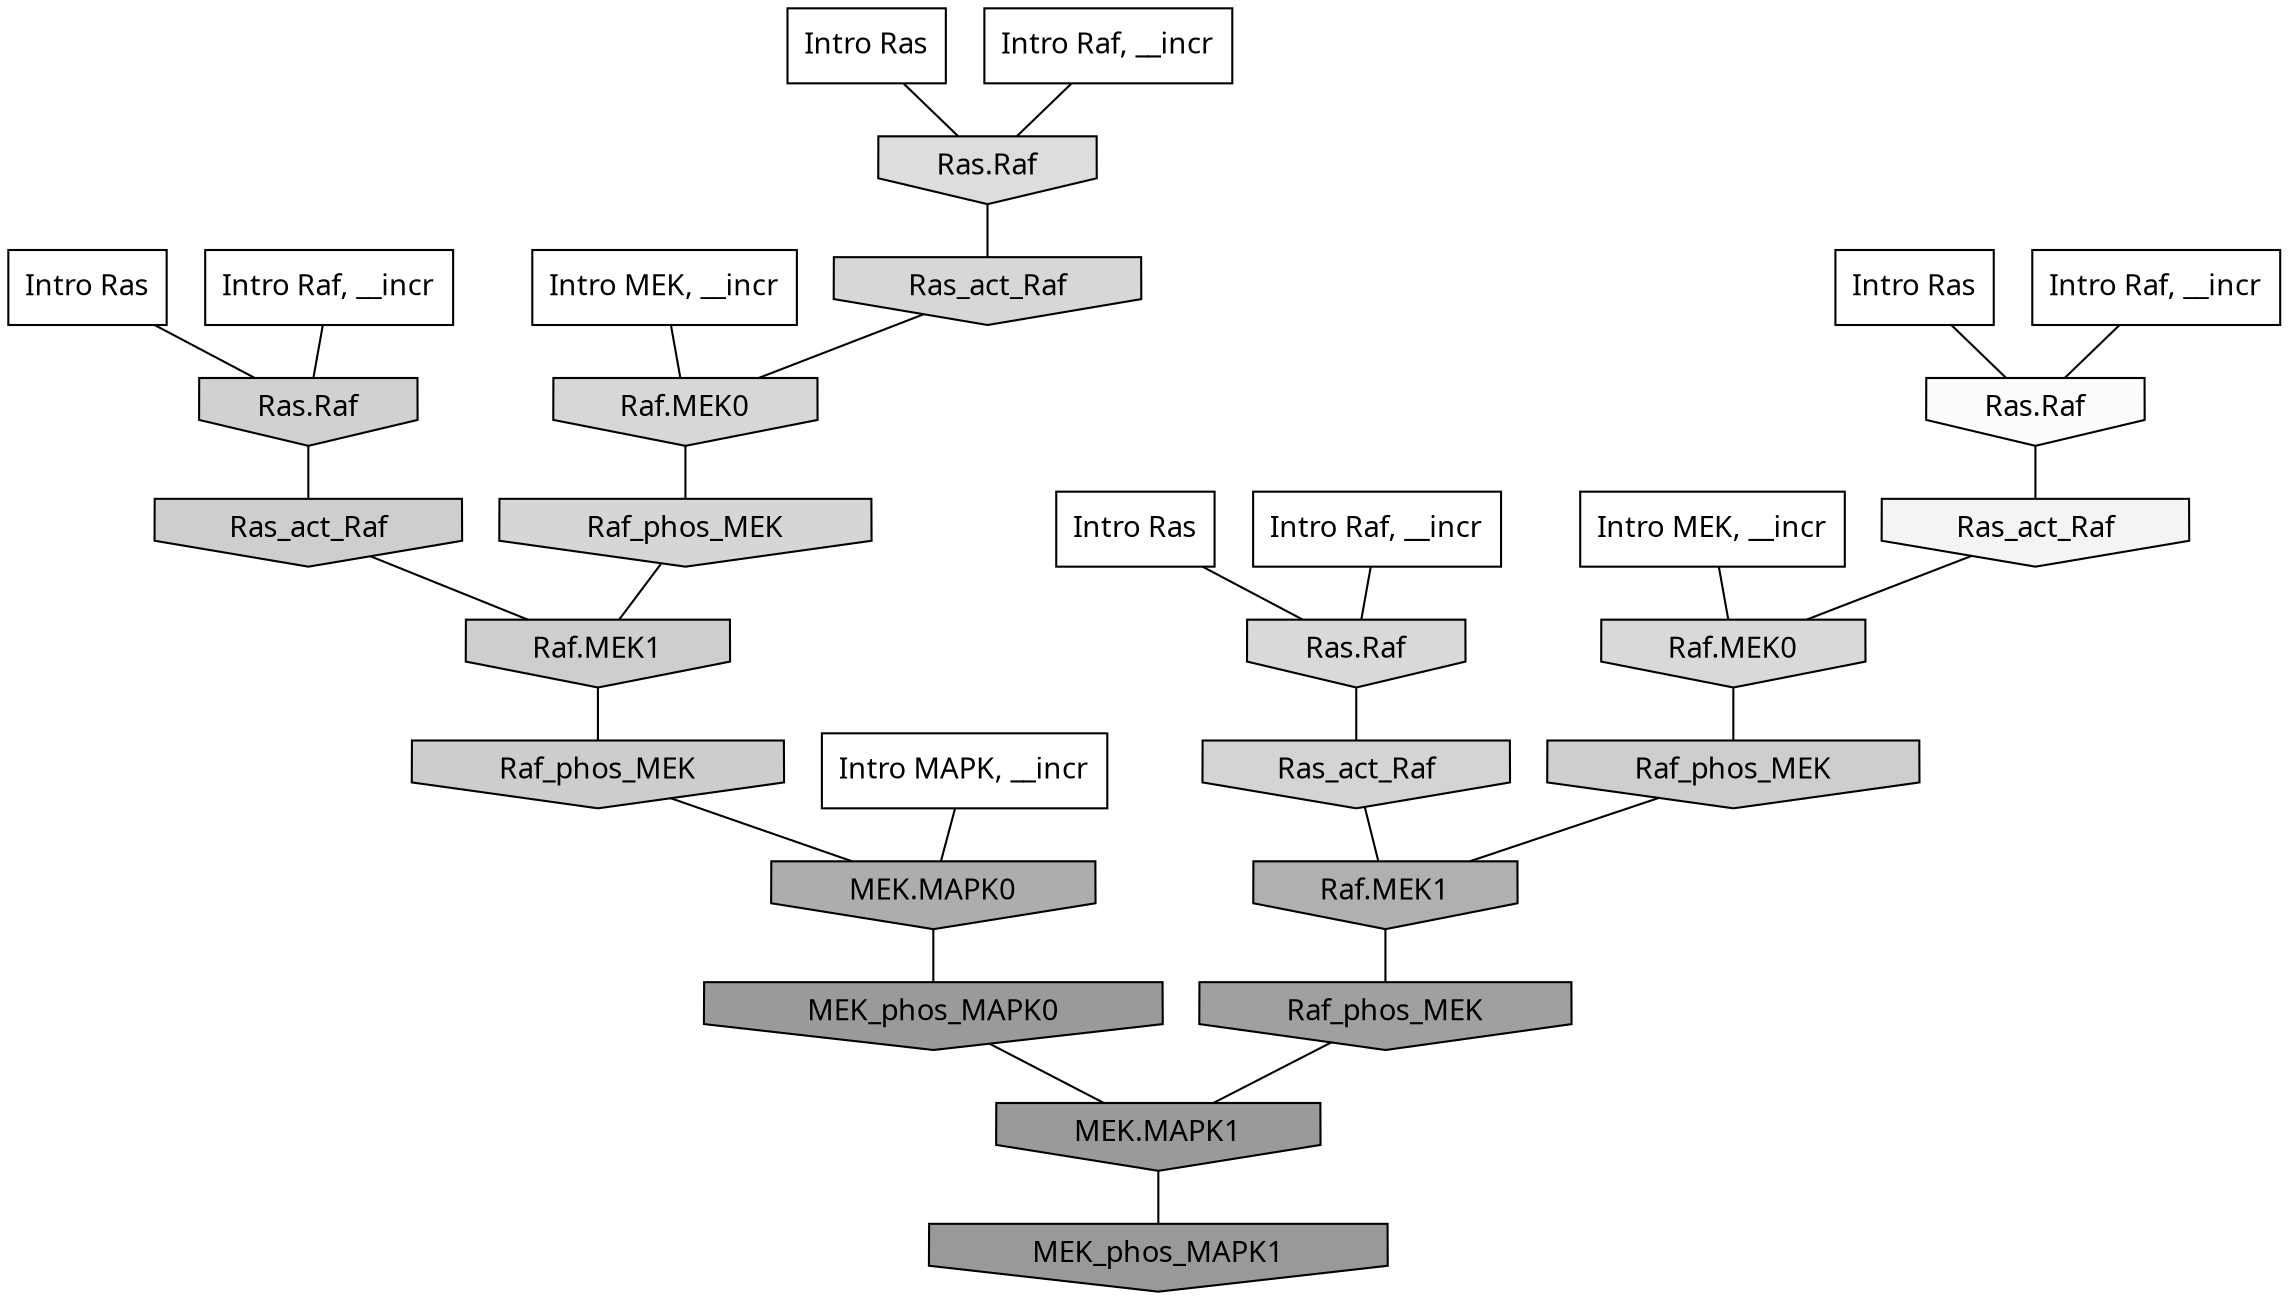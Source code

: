 digraph G{
  rankdir="TB";
  ranksep=0.30;
  node [fontname="CMU Serif"];
  edge [fontname="CMU Serif"];
  
  4 [label="Intro Ras", shape=rectangle, style=filled, fillcolor="0.000 0.000 1.000"]
  
  52 [label="Intro Ras", shape=rectangle, style=filled, fillcolor="0.000 0.000 1.000"]
  
  78 [label="Intro Ras", shape=rectangle, style=filled, fillcolor="0.000 0.000 1.000"]
  
  93 [label="Intro Ras", shape=rectangle, style=filled, fillcolor="0.000 0.000 1.000"]
  
  129 [label="Intro Raf, __incr", shape=rectangle, style=filled, fillcolor="0.000 0.000 1.000"]
  
  264 [label="Intro Raf, __incr", shape=rectangle, style=filled, fillcolor="0.000 0.000 1.000"]
  
  671 [label="Intro Raf, __incr", shape=rectangle, style=filled, fillcolor="0.000 0.000 1.000"]
  
  770 [label="Intro Raf, __incr", shape=rectangle, style=filled, fillcolor="0.000 0.000 1.000"]
  
  1266 [label="Intro MEK, __incr", shape=rectangle, style=filled, fillcolor="0.000 0.000 1.000"]
  
  1525 [label="Intro MEK, __incr", shape=rectangle, style=filled, fillcolor="0.000 0.000 1.000"]
  
  3047 [label="Intro MAPK, __incr", shape=rectangle, style=filled, fillcolor="0.000 0.000 1.000"]
  
  3411 [label="Ras.Raf", shape=invhouse, style=filled, fillcolor="0.000 0.000 0.986"]
  
  3605 [label="Ras_act_Raf", shape=invhouse, style=filled, fillcolor="0.000 0.000 0.957"]
  
  4921 [label="Ras.Raf", shape=invhouse, style=filled, fillcolor="0.000 0.000 0.867"]
  
  5186 [label="Ras.Raf", shape=invhouse, style=filled, fillcolor="0.000 0.000 0.851"]
  
  5198 [label="Raf.MEK0", shape=invhouse, style=filled, fillcolor="0.000 0.000 0.849"]
  
  5338 [label="Ras_act_Raf", shape=invhouse, style=filled, fillcolor="0.000 0.000 0.843"]
  
  5340 [label="Raf.MEK0", shape=invhouse, style=filled, fillcolor="0.000 0.000 0.843"]
  
  5437 [label="Raf_phos_MEK", shape=invhouse, style=filled, fillcolor="0.000 0.000 0.838"]
  
  5538 [label="Ras_act_Raf", shape=invhouse, style=filled, fillcolor="0.000 0.000 0.831"]
  
  5787 [label="Ras.Raf", shape=invhouse, style=filled, fillcolor="0.000 0.000 0.818"]
  
  5982 [label="Raf_phos_MEK", shape=invhouse, style=filled, fillcolor="0.000 0.000 0.808"]
  
  6018 [label="Ras_act_Raf", shape=invhouse, style=filled, fillcolor="0.000 0.000 0.805"]
  
  6025 [label="Raf.MEK1", shape=invhouse, style=filled, fillcolor="0.000 0.000 0.805"]
  
  6093 [label="Raf_phos_MEK", shape=invhouse, style=filled, fillcolor="0.000 0.000 0.801"]
  
  9710 [label="Raf.MEK1", shape=invhouse, style=filled, fillcolor="0.000 0.000 0.689"]
  
  10257 [label="MEK.MAPK0", shape=invhouse, style=filled, fillcolor="0.000 0.000 0.677"]
  
  12969 [label="Raf_phos_MEK", shape=invhouse, style=filled, fillcolor="0.000 0.000 0.628"]
  
  14655 [label="MEK_phos_MAPK0", shape=invhouse, style=filled, fillcolor="0.000 0.000 0.604"]
  
  14693 [label="MEK.MAPK1", shape=invhouse, style=filled, fillcolor="0.000 0.000 0.604"]
  
  14968 [label="MEK_phos_MAPK1", shape=invhouse, style=filled, fillcolor="0.000 0.000 0.600"]
  
  
  14693 -> 14968 [dir=none, color="0.000 0.000 0.000"] 
  14655 -> 14693 [dir=none, color="0.000 0.000 0.000"] 
  12969 -> 14693 [dir=none, color="0.000 0.000 0.000"] 
  10257 -> 14655 [dir=none, color="0.000 0.000 0.000"] 
  9710 -> 12969 [dir=none, color="0.000 0.000 0.000"] 
  6093 -> 10257 [dir=none, color="0.000 0.000 0.000"] 
  6025 -> 6093 [dir=none, color="0.000 0.000 0.000"] 
  6018 -> 6025 [dir=none, color="0.000 0.000 0.000"] 
  5982 -> 9710 [dir=none, color="0.000 0.000 0.000"] 
  5787 -> 6018 [dir=none, color="0.000 0.000 0.000"] 
  5538 -> 9710 [dir=none, color="0.000 0.000 0.000"] 
  5437 -> 6025 [dir=none, color="0.000 0.000 0.000"] 
  5340 -> 5437 [dir=none, color="0.000 0.000 0.000"] 
  5338 -> 5340 [dir=none, color="0.000 0.000 0.000"] 
  5198 -> 5982 [dir=none, color="0.000 0.000 0.000"] 
  5186 -> 5538 [dir=none, color="0.000 0.000 0.000"] 
  4921 -> 5338 [dir=none, color="0.000 0.000 0.000"] 
  3605 -> 5198 [dir=none, color="0.000 0.000 0.000"] 
  3411 -> 3605 [dir=none, color="0.000 0.000 0.000"] 
  3047 -> 10257 [dir=none, color="0.000 0.000 0.000"] 
  1525 -> 5198 [dir=none, color="0.000 0.000 0.000"] 
  1266 -> 5340 [dir=none, color="0.000 0.000 0.000"] 
  770 -> 5186 [dir=none, color="0.000 0.000 0.000"] 
  671 -> 3411 [dir=none, color="0.000 0.000 0.000"] 
  264 -> 5787 [dir=none, color="0.000 0.000 0.000"] 
  129 -> 4921 [dir=none, color="0.000 0.000 0.000"] 
  93 -> 5186 [dir=none, color="0.000 0.000 0.000"] 
  78 -> 3411 [dir=none, color="0.000 0.000 0.000"] 
  52 -> 4921 [dir=none, color="0.000 0.000 0.000"] 
  4 -> 5787 [dir=none, color="0.000 0.000 0.000"] 
  
  }
